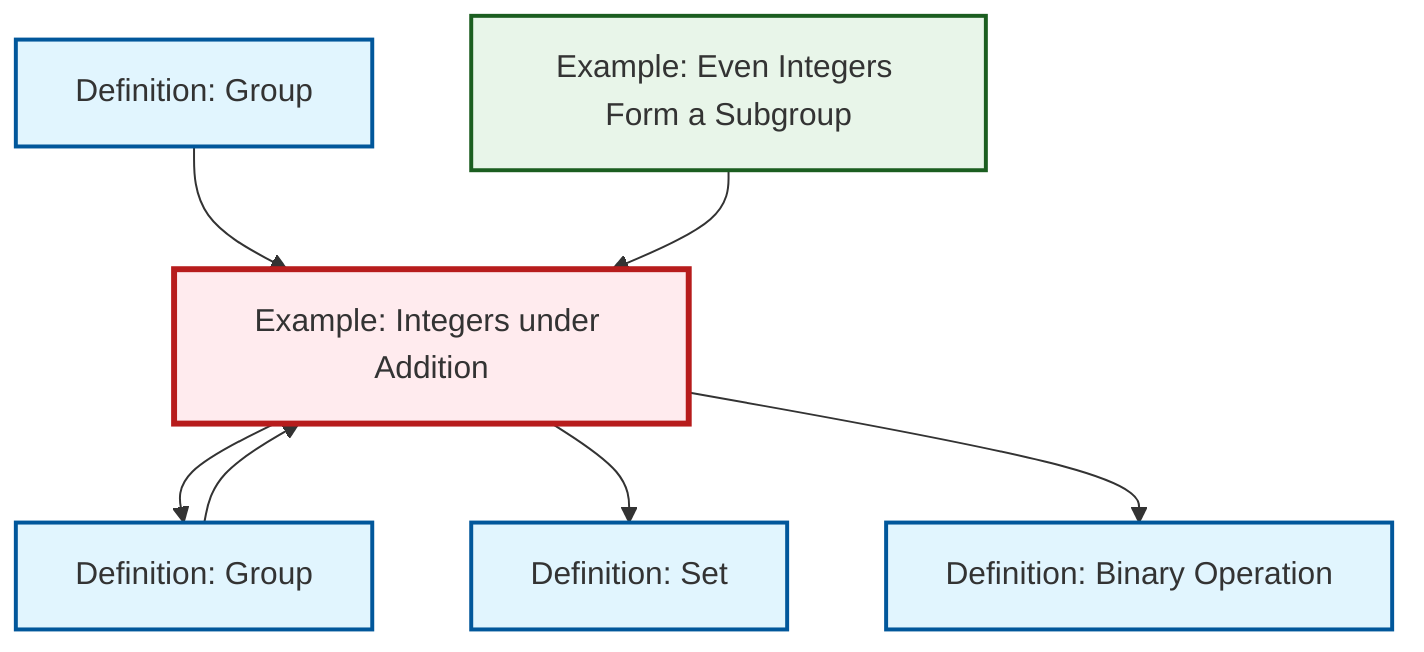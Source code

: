 graph TD
    classDef definition fill:#e1f5fe,stroke:#01579b,stroke-width:2px
    classDef theorem fill:#f3e5f5,stroke:#4a148c,stroke-width:2px
    classDef axiom fill:#fff3e0,stroke:#e65100,stroke-width:2px
    classDef example fill:#e8f5e9,stroke:#1b5e20,stroke-width:2px
    classDef current fill:#ffebee,stroke:#b71c1c,stroke-width:3px
    ex-even-integers-subgroup["Example: Even Integers Form a Subgroup"]:::example
    def-set["Definition: Set"]:::definition
    def-binary-operation["Definition: Binary Operation"]:::definition
    def-group-example["Definition: Group"]:::definition
    ex-integers-addition["Example: Integers under Addition"]:::example
    def-group["Definition: Group"]:::definition
    def-group --> ex-integers-addition
    ex-integers-addition --> def-group
    ex-integers-addition --> def-set
    ex-integers-addition --> def-binary-operation
    def-group-example --> ex-integers-addition
    ex-even-integers-subgroup --> ex-integers-addition
    class ex-integers-addition current